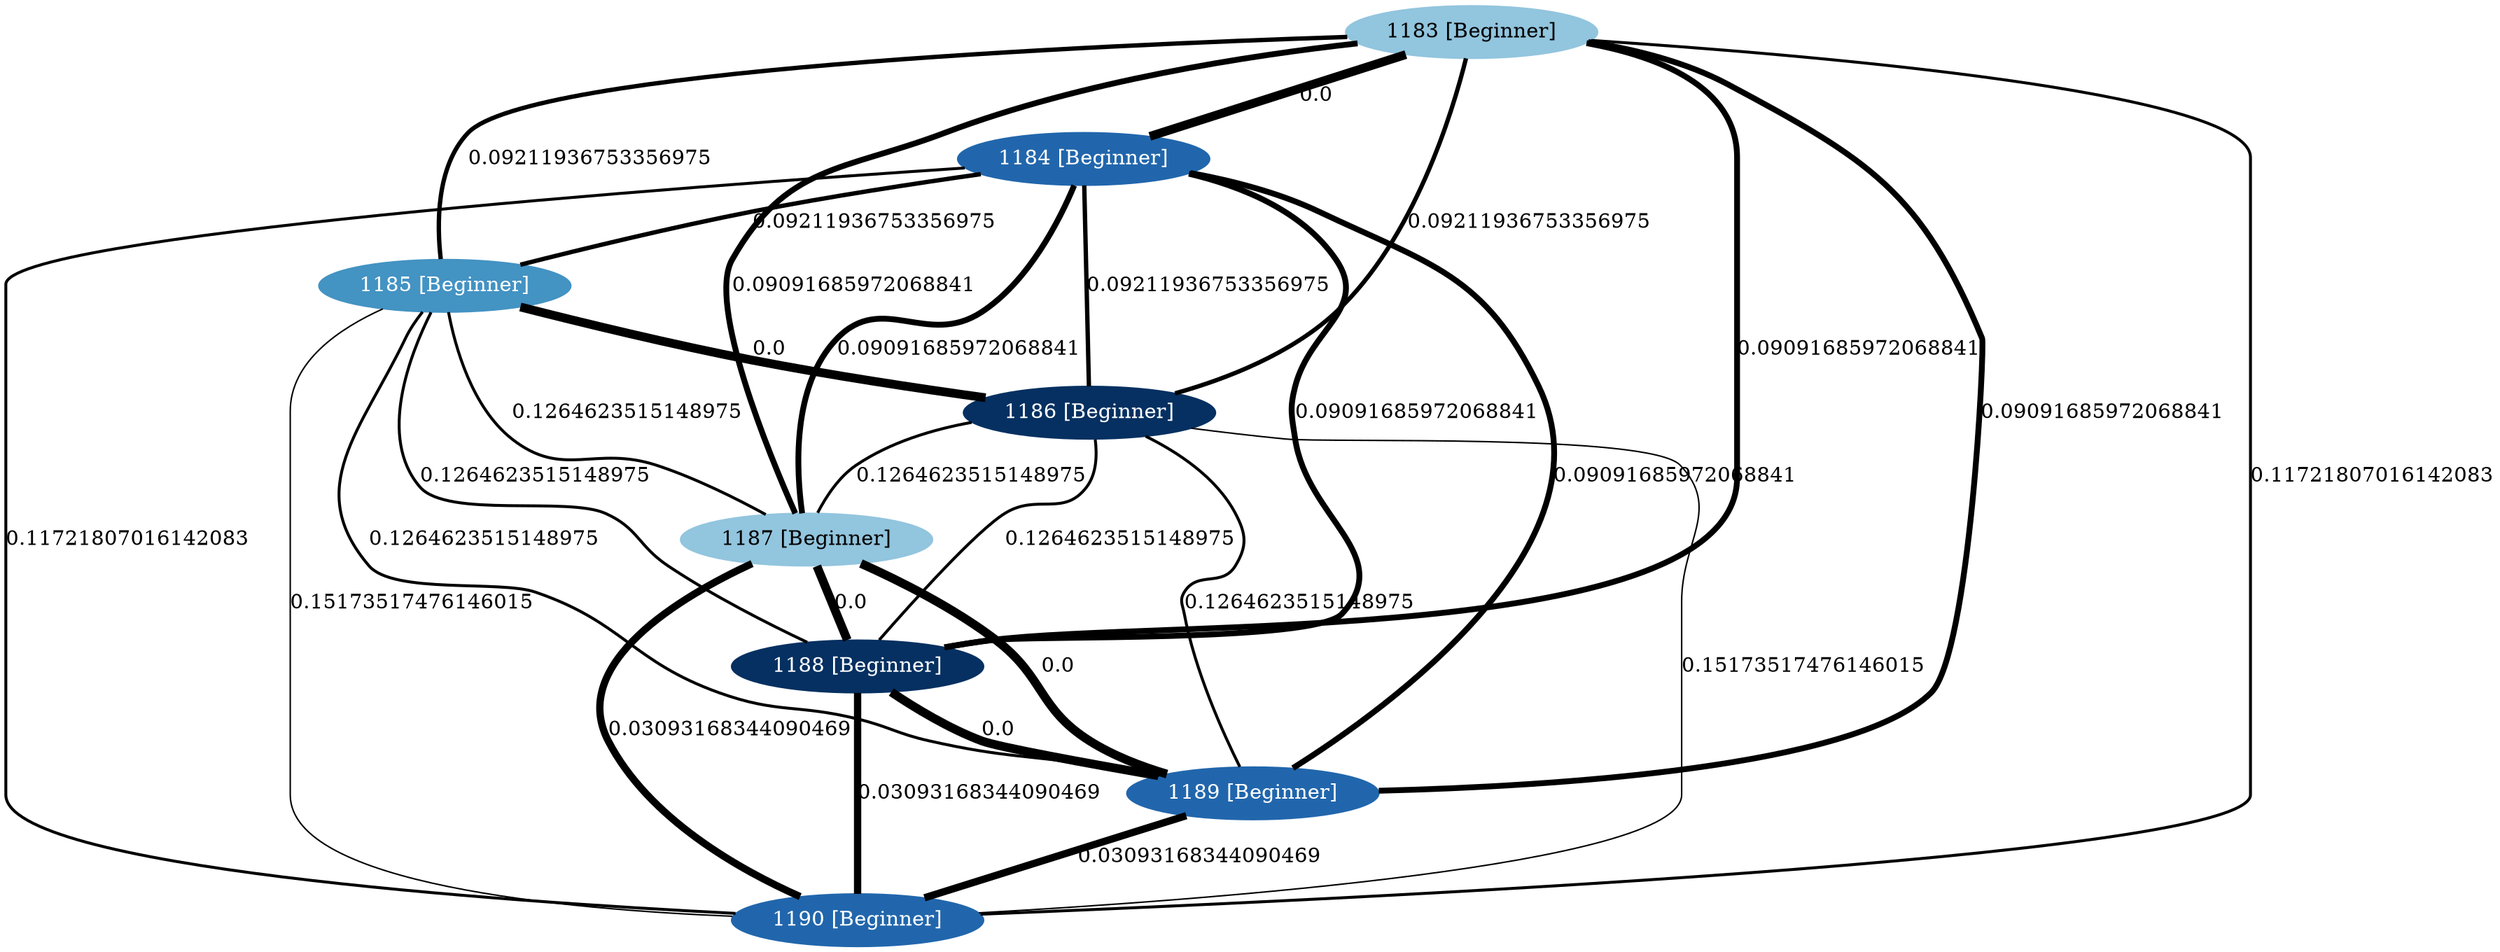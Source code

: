 graph "Co-ocurrence graph (problems) - TF-IDF" {
	node [style=filled]
	1183 [label="1183 [Beginner]" color="#92C5DE" fillcolor="#92C5DE" fontcolor=black]
	1184 [label="1184 [Beginner]" color="#2166AC" fillcolor="#2166AC" fontcolor=white]
	1183 -- 1184 [label=0.0 style="setlinewidth(6.000000)" weight=6]
	1187 [label="1187 [Beginner]" color="#92C5DE" fillcolor="#92C5DE" fontcolor=black]
	1183 -- 1187 [label=0.09091685972068841 style="setlinewidth(4.000000)" weight=4]
	1188 [label="1188 [Beginner]" color="#053061" fillcolor="#053061" fontcolor=white]
	1183 -- 1188 [label=0.09091685972068841 style="setlinewidth(4.000000)" weight=4]
	1189 [label="1189 [Beginner]" color="#2166AC" fillcolor="#2166AC" fontcolor=white]
	1183 -- 1189 [label=0.09091685972068841 style="setlinewidth(4.000000)" weight=4]
	1185 [label="1185 [Beginner]" color="#4393C3" fillcolor="#4393C3" fontcolor=white]
	1183 -- 1185 [label=0.09211936753356975 style="setlinewidth(3.000000)" weight=4]
	1186 [label="1186 [Beginner]" color="#053061" fillcolor="#053061" fontcolor=white]
	1183 -- 1186 [label=0.09211936753356975 style="setlinewidth(3.000000)" weight=4]
	1190 [label="1190 [Beginner]" color="#2166AC" fillcolor="#2166AC" fontcolor=white]
	1183 -- 1190 [label=0.11721807016142083 style="setlinewidth(2.000000)" weight=4]
	1184 -- 1187 [label=0.09091685972068841 style="setlinewidth(4.000000)" weight=4]
	1184 -- 1188 [label=0.09091685972068841 style="setlinewidth(4.000000)" weight=4]
	1184 -- 1189 [label=0.09091685972068841 style="setlinewidth(4.000000)" weight=4]
	1184 -- 1185 [label=0.09211936753356975 style="setlinewidth(3.000000)" weight=4]
	1184 -- 1186 [label=0.09211936753356975 style="setlinewidth(3.000000)" weight=4]
	1184 -- 1190 [label=0.11721807016142083 style="setlinewidth(2.000000)" weight=4]
	1185 -- 1186 [label=0.0 style="setlinewidth(6.000000)" weight=6]
	1185 -- 1187 [label=0.1264623515148975 style="setlinewidth(2.000000)" weight=3]
	1185 -- 1188 [label=0.1264623515148975 style="setlinewidth(2.000000)" weight=3]
	1185 -- 1189 [label=0.1264623515148975 style="setlinewidth(2.000000)" weight=3]
	1185 -- 1190 [label=0.15173517476146015 style="setlinewidth(1.000000)" weight=3]
	1186 -- 1187 [label=0.1264623515148975 style="setlinewidth(2.000000)" weight=3]
	1186 -- 1188 [label=0.1264623515148975 style="setlinewidth(2.000000)" weight=3]
	1186 -- 1189 [label=0.1264623515148975 style="setlinewidth(2.000000)" weight=3]
	1186 -- 1190 [label=0.15173517476146015 style="setlinewidth(1.000000)" weight=3]
	1187 -- 1188 [label=0.0 style="setlinewidth(6.000000)" weight=6]
	1187 -- 1189 [label=0.0 style="setlinewidth(6.000000)" weight=6]
	1187 -- 1190 [label=0.03093168344090469 style="setlinewidth(5.000000)" weight=5]
	1188 -- 1189 [label=0.0 style="setlinewidth(6.000000)" weight=6]
	1188 -- 1190 [label=0.03093168344090469 style="setlinewidth(5.000000)" weight=5]
	1189 -- 1190 [label=0.03093168344090469 style="setlinewidth(5.000000)" weight=5]
}
